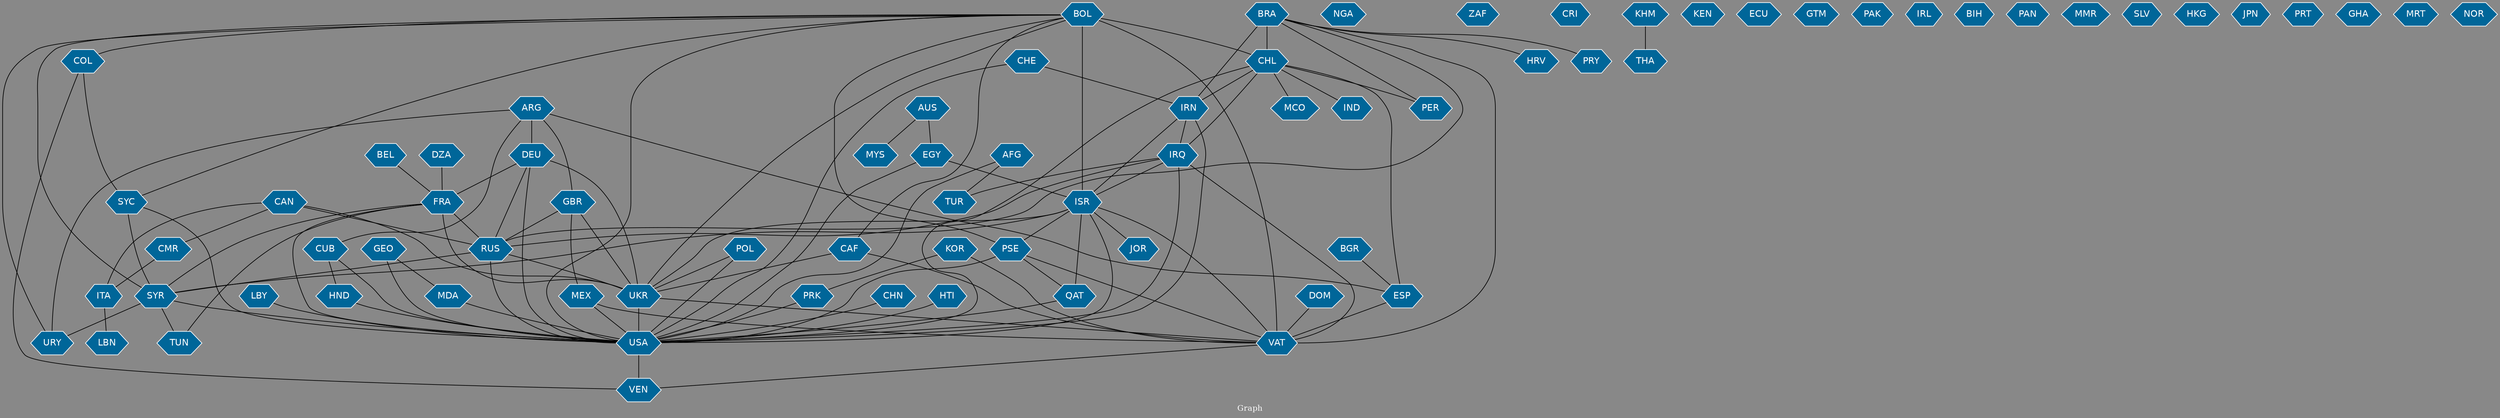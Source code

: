 // Countries together in item graph
graph {
	graph [bgcolor="#888888" fontcolor=white fontsize=12 label="Graph" outputorder=edgesfirst overlap=prism]
	node [color=white fillcolor="#006699" fontcolor=white fontname=Helvetica shape=hexagon style=filled]
	edge [arrowhead=open color=black fontcolor=white fontname=Courier fontsize=12]
		ISR [label=ISR]
		EGY [label=EGY]
		VEN [label=VEN]
		RUS [label=RUS]
		UKR [label=UKR]
		USA [label=USA]
		MEX [label=MEX]
		ESP [label=ESP]
		URY [label=URY]
		NGA [label=NGA]
		ZAF [label=ZAF]
		CHL [label=CHL]
		DEU [label=DEU]
		MYS [label=MYS]
		ITA [label=ITA]
		LBN [label=LBN]
		IRQ [label=IRQ]
		BOL [label=BOL]
		VAT [label=VAT]
		PSE [label=PSE]
		BRA [label=BRA]
		SYR [label=SYR]
		AUS [label=AUS]
		CRI [label=CRI]
		ARG [label=ARG]
		COL [label=COL]
		CUB [label=CUB]
		KOR [label=KOR]
		PRK [label=PRK]
		IRN [label=IRN]
		BGR [label=BGR]
		AFG [label=AFG]
		CHN [label=CHN]
		IND [label=IND]
		DZA [label=DZA]
		PER [label=PER]
		THA [label=THA]
		MDA [label=MDA]
		GEO [label=GEO]
		GBR [label=GBR]
		FRA [label=FRA]
		KEN [label=KEN]
		SYC [label=SYC]
		TUR [label=TUR]
		CAN [label=CAN]
		ECU [label=ECU]
		BEL [label=BEL]
		GTM [label=GTM]
		PAK [label=PAK]
		KHM [label=KHM]
		HTI [label=HTI]
		IRL [label=IRL]
		BIH [label=BIH]
		CMR [label=CMR]
		PAN [label=PAN]
		LBY [label=LBY]
		JOR [label=JOR]
		MMR [label=MMR]
		HRV [label=HRV]
		SLV [label=SLV]
		TUN [label=TUN]
		HKG [label=HKG]
		QAT [label=QAT]
		JPN [label=JPN]
		PRT [label=PRT]
		CAF [label=CAF]
		HND [label=HND]
		GHA [label=GHA]
		CHE [label=CHE]
		PRY [label=PRY]
		MRT [label=MRT]
		POL [label=POL]
		NOR [label=NOR]
		DOM [label=DOM]
		MCO [label=MCO]
			BGR -- ESP [weight=2]
			BRA -- HRV [weight=1]
			CAF -- UKR [weight=1]
			BRA -- VAT [weight=1]
			BRA -- RUS [weight=1]
			GEO -- MDA [weight=1]
			CHL -- MCO [weight=1]
			IRQ -- ISR [weight=1]
			ARG -- CUB [weight=1]
			ARG -- ESP [weight=1]
			AFG -- USA [weight=3]
			CAN -- RUS [weight=1]
			KOR -- VAT [weight=1]
			CHE -- USA [weight=1]
			PSE -- VAT [weight=2]
			BOL -- URY [weight=1]
			SYC -- USA [weight=1]
			IRN -- ISR [weight=1]
			BEL -- FRA [weight=2]
			LBY -- USA [weight=1]
			ARG -- DEU [weight=1]
			CHL -- IRN [weight=2]
			ISR -- UKR [weight=1]
			ARG -- URY [weight=2]
			CAN -- CMR [weight=1]
			DZA -- FRA [weight=1]
			GBR -- MEX [weight=1]
			CHL -- PER [weight=5]
			KOR -- PRK [weight=3]
			AUS -- EGY [weight=1]
			DEU -- RUS [weight=2]
			CHN -- USA [weight=1]
			BOL -- COL [weight=3]
			EGY -- USA [weight=2]
			QAT -- USA [weight=2]
			PRK -- USA [weight=1]
			MDA -- USA [weight=1]
			RUS -- SYR [weight=1]
			EGY -- ISR [weight=1]
			SYR -- URY [weight=1]
			ISR -- VAT [weight=2]
			COL -- VEN [weight=1]
			IRQ -- RUS [weight=1]
			CAN -- ITA [weight=1]
			CHL -- ESP [weight=1]
			UKR -- USA [weight=13]
			PSE -- USA [weight=1]
			ISR -- USA [weight=1]
			GEO -- USA [weight=1]
			GBR -- RUS [weight=1]
			CHL -- USA [weight=2]
			PSE -- QAT [weight=1]
			ESP -- VAT [weight=4]
			POL -- USA [weight=1]
			BOL -- USA [weight=1]
			FRA -- USA [weight=1]
			DEU -- FRA [weight=1]
			ISR -- PSE [weight=12]
			HND -- USA [weight=1]
			BOL -- SYC [weight=1]
			BOL -- CAF [weight=1]
			CUB -- USA [weight=4]
			IRN -- IRQ [weight=3]
			CHL -- IRQ [weight=1]
			ISR -- QAT [weight=1]
			BRA -- CHL [weight=5]
			COL -- SYC [weight=1]
			HTI -- USA [weight=1]
			KHM -- THA [weight=1]
			CAF -- VAT [weight=1]
			BOL -- ISR [weight=2]
			CHE -- IRN [weight=1]
			VAT -- VEN [weight=1]
			FRA -- SYR [weight=1]
			BOL -- UKR [weight=1]
			CHL -- IND [weight=1]
			RUS -- UKR [weight=43]
			FRA -- RUS [weight=3]
			IRN -- USA [weight=6]
			MEX -- VAT [weight=1]
			CMR -- ITA [weight=1]
			BOL -- SYR [weight=1]
			MEX -- USA [weight=1]
			SYR -- USA [weight=2]
			DEU -- UKR [weight=5]
			ISR -- JOR [weight=1]
			ITA -- LBN [weight=1]
			BOL -- VAT [weight=4]
			SYR -- TUN [weight=1]
			ISR -- SYR [weight=1]
			IRQ -- USA [weight=16]
			CAN -- UKR [weight=1]
			SYC -- SYR [weight=1]
			BRA -- PER [weight=1]
			BRA -- IRN [weight=1]
			ARG -- GBR [weight=2]
			BRA -- PRY [weight=1]
			DOM -- VAT [weight=1]
			CUB -- HND [weight=1]
			GBR -- UKR [weight=1]
			AFG -- TUR [weight=1]
			RUS -- USA [weight=14]
			DEU -- USA [weight=2]
			USA -- VEN [weight=2]
			UKR -- VAT [weight=1]
			BOL -- PSE [weight=2]
			POL -- UKR [weight=1]
			BOL -- CHL [weight=8]
			IRQ -- TUR [weight=4]
			FRA -- UKR [weight=3]
			FRA -- TUN [weight=1]
			IRQ -- VAT [weight=1]
			AUS -- MYS [weight=1]
}
